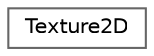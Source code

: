 digraph "Graphical Class Hierarchy"
{
 // LATEX_PDF_SIZE
  bgcolor="transparent";
  edge [fontname=Helvetica,fontsize=10,labelfontname=Helvetica,labelfontsize=10];
  node [fontname=Helvetica,fontsize=10,shape=box,height=0.2,width=0.4];
  rankdir="LR";
  Node0 [id="Node000000",label="Texture2D",height=0.2,width=0.4,color="grey40", fillcolor="white", style="filled",URL="$de/dd0/class_texture2_d.html",tooltip="This class represents a 2D texture in OpenGL."];
}

